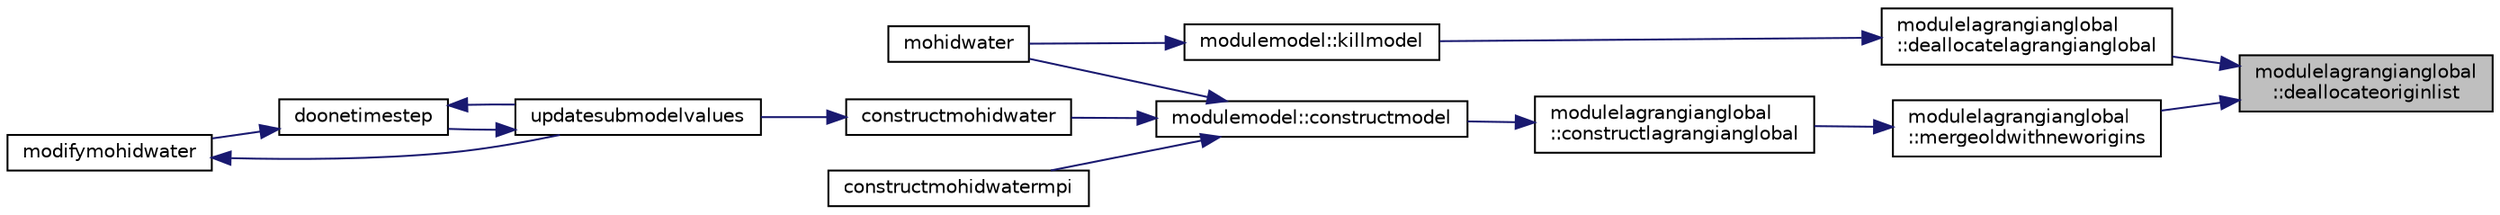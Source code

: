 digraph "modulelagrangianglobal::deallocateoriginlist"
{
 // LATEX_PDF_SIZE
  edge [fontname="Helvetica",fontsize="10",labelfontname="Helvetica",labelfontsize="10"];
  node [fontname="Helvetica",fontsize="10",shape=record];
  rankdir="RL";
  Node1 [label="modulelagrangianglobal\l::deallocateoriginlist",height=0.2,width=0.4,color="black", fillcolor="grey75", style="filled", fontcolor="black",tooltip=" "];
  Node1 -> Node2 [dir="back",color="midnightblue",fontsize="10",style="solid"];
  Node2 [label="modulelagrangianglobal\l::deallocatelagrangianglobal",height=0.2,width=0.4,color="black", fillcolor="white", style="filled",URL="$namespacemodulelagrangianglobal.html#ad5b47824d7c52644996eed764c9ee9ae",tooltip=" "];
  Node2 -> Node3 [dir="back",color="midnightblue",fontsize="10",style="solid"];
  Node3 [label="modulemodel::killmodel",height=0.2,width=0.4,color="black", fillcolor="white", style="filled",URL="$namespacemodulemodel.html#a23647852257627fb606f6868bc295162",tooltip=" "];
  Node3 -> Node4 [dir="back",color="midnightblue",fontsize="10",style="solid"];
  Node4 [label="mohidwater",height=0.2,width=0.4,color="black", fillcolor="white", style="filled",URL="$_main_8_f90.html#a22cacab418d9e36dcaa8c3aef44b4185",tooltip=" "];
  Node1 -> Node5 [dir="back",color="midnightblue",fontsize="10",style="solid"];
  Node5 [label="modulelagrangianglobal\l::mergeoldwithneworigins",height=0.2,width=0.4,color="black", fillcolor="white", style="filled",URL="$namespacemodulelagrangianglobal.html#a615ab3a1eadb5c6d09f9fe8642d2c59f",tooltip=" "];
  Node5 -> Node6 [dir="back",color="midnightblue",fontsize="10",style="solid"];
  Node6 [label="modulelagrangianglobal\l::constructlagrangianglobal",height=0.2,width=0.4,color="black", fillcolor="white", style="filled",URL="$namespacemodulelagrangianglobal.html#afd673a84ee97dfdff69d0e0f3a7ea3ef",tooltip=" "];
  Node6 -> Node7 [dir="back",color="midnightblue",fontsize="10",style="solid"];
  Node7 [label="modulemodel::constructmodel",height=0.2,width=0.4,color="black", fillcolor="white", style="filled",URL="$namespacemodulemodel.html#abcddd2b6e97f110b0c5b3bb00f069570",tooltip=" "];
  Node7 -> Node8 [dir="back",color="midnightblue",fontsize="10",style="solid"];
  Node8 [label="constructmohidwater",height=0.2,width=0.4,color="black", fillcolor="white", style="filled",URL="$_main_8_f90.html#abc6cfc7bca3f0c4dda032a34b9690319",tooltip=" "];
  Node8 -> Node9 [dir="back",color="midnightblue",fontsize="10",style="solid"];
  Node9 [label="updatesubmodelvalues",height=0.2,width=0.4,color="black", fillcolor="white", style="filled",URL="$_main_8_f90.html#a4c5ecbd810307fa557d4b4e6719c7fd1",tooltip=" "];
  Node9 -> Node10 [dir="back",color="midnightblue",fontsize="10",style="solid"];
  Node10 [label="doonetimestep",height=0.2,width=0.4,color="black", fillcolor="white", style="filled",URL="$_main_8_f90.html#a5a877f32d8c35a58c7bd824a65b07dba",tooltip=" "];
  Node10 -> Node11 [dir="back",color="midnightblue",fontsize="10",style="solid"];
  Node11 [label="modifymohidwater",height=0.2,width=0.4,color="black", fillcolor="white", style="filled",URL="$_main_8_f90.html#a98b6185e00bdaa093569c6645482e68b",tooltip=" "];
  Node11 -> Node9 [dir="back",color="midnightblue",fontsize="10",style="solid"];
  Node10 -> Node9 [dir="back",color="midnightblue",fontsize="10",style="solid"];
  Node7 -> Node12 [dir="back",color="midnightblue",fontsize="10",style="solid"];
  Node12 [label="constructmohidwatermpi",height=0.2,width=0.4,color="black", fillcolor="white", style="filled",URL="$_main_8_f90.html#a364d1a7b4621ef3a56c71daf2af5147e",tooltip=" "];
  Node7 -> Node4 [dir="back",color="midnightblue",fontsize="10",style="solid"];
}

